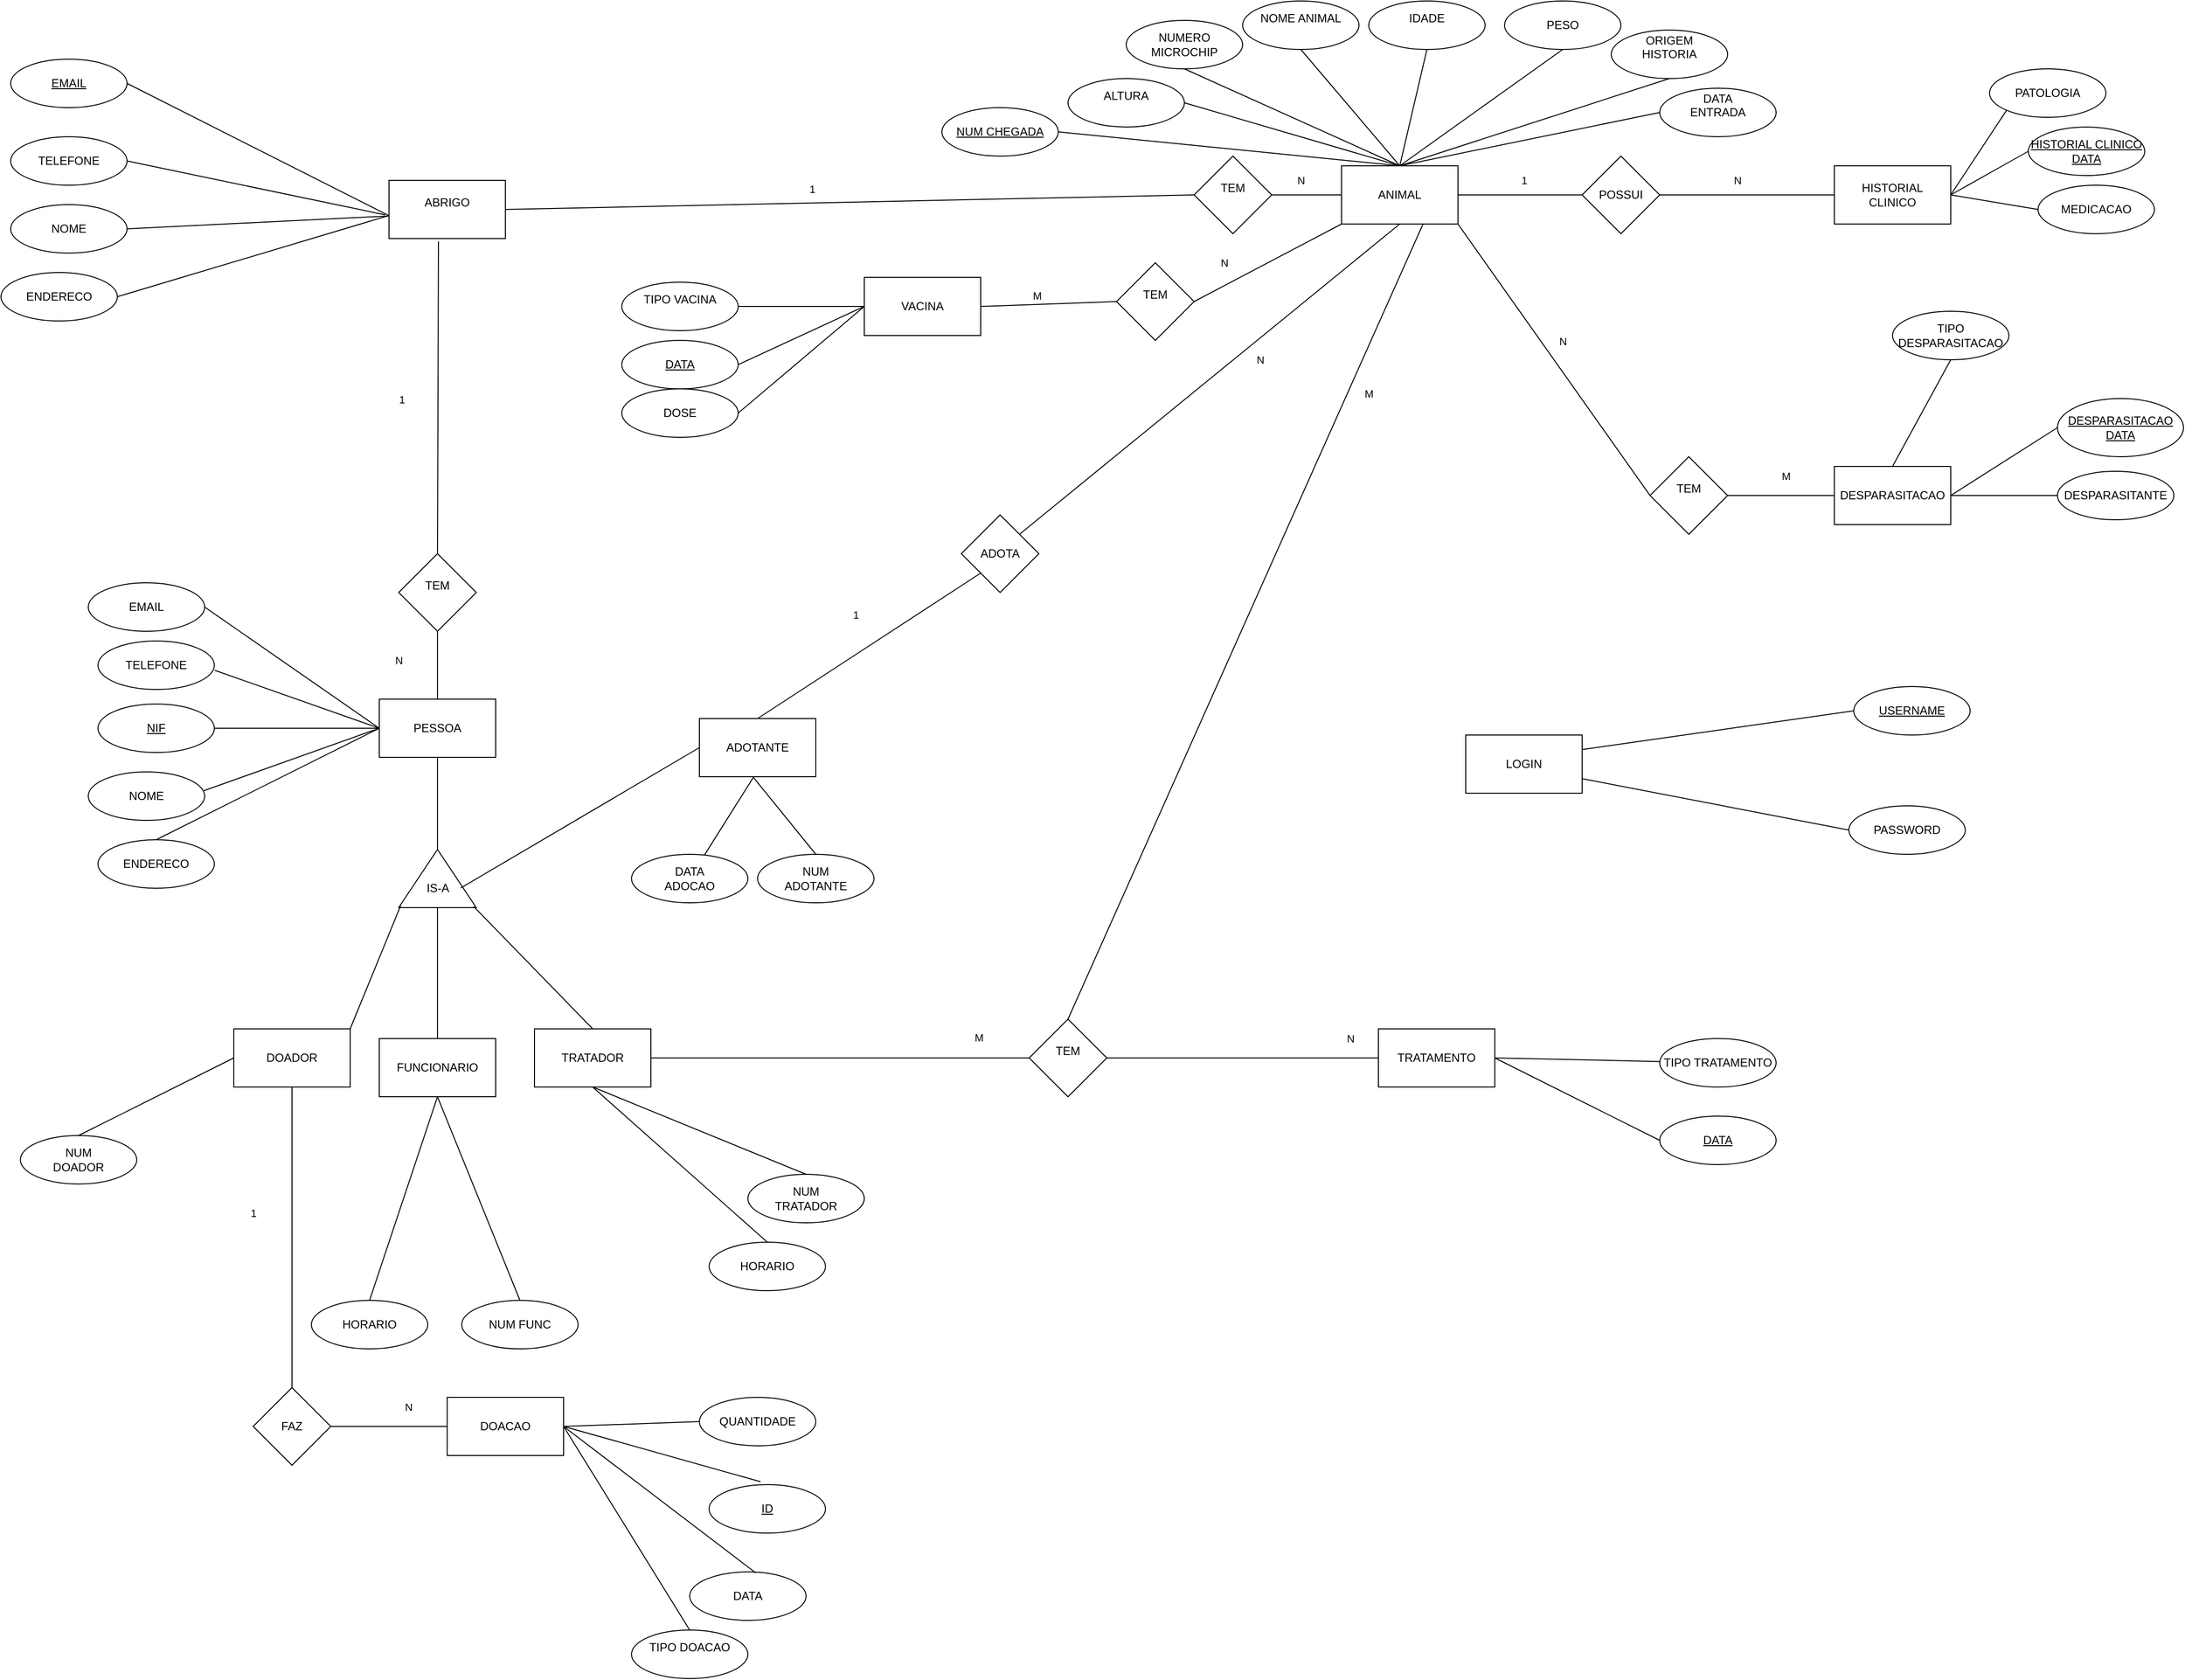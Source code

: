 <mxfile version="24.4.13" type="device">
  <diagram name="Page-1" id="p4z_QRRMg1HrMgfvcNSC">
    <mxGraphModel dx="3963" dy="1357" grid="1" gridSize="10" guides="1" tooltips="1" connect="1" arrows="1" fold="1" page="1" pageScale="1" pageWidth="583" pageHeight="827" math="0" shadow="0">
      <root>
        <mxCell id="0" />
        <mxCell id="1" parent="0" />
        <mxCell id="s_E0Qac4oD7mGUxGs8rR-1" value="ANIMAL" style="rounded=0;whiteSpace=wrap;html=1;" parent="1" vertex="1">
          <mxGeometry x="232" y="180" width="120" height="60" as="geometry" />
        </mxCell>
        <mxCell id="s_E0Qac4oD7mGUxGs8rR-2" value="&lt;div&gt;ABRIGO&lt;/div&gt;&lt;div&gt;&lt;br&gt;&lt;/div&gt;" style="rounded=0;whiteSpace=wrap;html=1;" parent="1" vertex="1">
          <mxGeometry x="-750" y="195" width="120" height="60" as="geometry" />
        </mxCell>
        <mxCell id="s_E0Qac4oD7mGUxGs8rR-3" value="&lt;div&gt;NOME ANIMAL&lt;/div&gt;&lt;div&gt;&lt;br&gt;&lt;/div&gt;" style="ellipse;whiteSpace=wrap;html=1;" parent="1" vertex="1">
          <mxGeometry x="130" y="10" width="120" height="50" as="geometry" />
        </mxCell>
        <mxCell id="s_E0Qac4oD7mGUxGs8rR-4" value="&lt;div&gt;IDADE &lt;br&gt;&lt;/div&gt;&lt;div&gt;&lt;br&gt;&lt;/div&gt;" style="ellipse;whiteSpace=wrap;html=1;" parent="1" vertex="1">
          <mxGeometry x="260" y="10" width="120" height="50" as="geometry" />
        </mxCell>
        <mxCell id="s_E0Qac4oD7mGUxGs8rR-5" value="PESO" style="ellipse;whiteSpace=wrap;html=1;" parent="1" vertex="1">
          <mxGeometry x="400" y="10" width="120" height="50" as="geometry" />
        </mxCell>
        <mxCell id="s_E0Qac4oD7mGUxGs8rR-6" value="NUMERO MICROCHIP" style="ellipse;whiteSpace=wrap;html=1;" parent="1" vertex="1">
          <mxGeometry x="10" y="30" width="120" height="50" as="geometry" />
        </mxCell>
        <mxCell id="s_E0Qac4oD7mGUxGs8rR-7" value="&lt;div&gt;ALTURA&lt;/div&gt;&lt;div&gt;&lt;br&gt;&lt;/div&gt;" style="ellipse;whiteSpace=wrap;html=1;" parent="1" vertex="1">
          <mxGeometry x="-50" y="90" width="120" height="50" as="geometry" />
        </mxCell>
        <mxCell id="s_E0Qac4oD7mGUxGs8rR-8" value="&lt;div&gt;ORIGEM&lt;/div&gt;&lt;div&gt;HISTORIA&lt;/div&gt;&lt;div&gt;&lt;br&gt;&lt;/div&gt;" style="ellipse;whiteSpace=wrap;html=1;" parent="1" vertex="1">
          <mxGeometry x="510" y="40" width="120" height="50" as="geometry" />
        </mxCell>
        <mxCell id="s_E0Qac4oD7mGUxGs8rR-9" value="" style="endArrow=none;html=1;rounded=0;entryX=0.5;entryY=1;entryDx=0;entryDy=0;exitX=0.5;exitY=0;exitDx=0;exitDy=0;" parent="1" source="s_E0Qac4oD7mGUxGs8rR-1" target="s_E0Qac4oD7mGUxGs8rR-3" edge="1">
          <mxGeometry width="50" height="50" relative="1" as="geometry">
            <mxPoint x="290" y="120" as="sourcePoint" />
            <mxPoint x="320" y="200" as="targetPoint" />
          </mxGeometry>
        </mxCell>
        <mxCell id="s_E0Qac4oD7mGUxGs8rR-10" value="" style="endArrow=none;html=1;rounded=0;exitX=0.5;exitY=1;exitDx=0;exitDy=0;entryX=0.5;entryY=0;entryDx=0;entryDy=0;" parent="1" source="s_E0Qac4oD7mGUxGs8rR-4" target="s_E0Qac4oD7mGUxGs8rR-1" edge="1">
          <mxGeometry width="50" height="50" relative="1" as="geometry">
            <mxPoint x="270" y="250" as="sourcePoint" />
            <mxPoint x="280" y="150" as="targetPoint" />
          </mxGeometry>
        </mxCell>
        <mxCell id="s_E0Qac4oD7mGUxGs8rR-12" value="" style="endArrow=none;html=1;rounded=0;entryX=0.5;entryY=1;entryDx=0;entryDy=0;exitX=0.5;exitY=0;exitDx=0;exitDy=0;" parent="1" source="s_E0Qac4oD7mGUxGs8rR-1" target="s_E0Qac4oD7mGUxGs8rR-5" edge="1">
          <mxGeometry width="50" height="50" relative="1" as="geometry">
            <mxPoint x="270" y="250" as="sourcePoint" />
            <mxPoint x="320" y="200" as="targetPoint" />
          </mxGeometry>
        </mxCell>
        <mxCell id="s_E0Qac4oD7mGUxGs8rR-13" value="" style="endArrow=none;html=1;rounded=0;entryX=0.5;entryY=1;entryDx=0;entryDy=0;exitX=0.5;exitY=0;exitDx=0;exitDy=0;" parent="1" source="s_E0Qac4oD7mGUxGs8rR-1" target="s_E0Qac4oD7mGUxGs8rR-8" edge="1">
          <mxGeometry width="50" height="50" relative="1" as="geometry">
            <mxPoint x="270" y="250" as="sourcePoint" />
            <mxPoint x="320" y="200" as="targetPoint" />
          </mxGeometry>
        </mxCell>
        <mxCell id="s_E0Qac4oD7mGUxGs8rR-14" value="" style="endArrow=none;html=1;rounded=0;entryX=0.5;entryY=1;entryDx=0;entryDy=0;exitX=0.5;exitY=0;exitDx=0;exitDy=0;" parent="1" source="s_E0Qac4oD7mGUxGs8rR-1" target="s_E0Qac4oD7mGUxGs8rR-6" edge="1">
          <mxGeometry width="50" height="50" relative="1" as="geometry">
            <mxPoint x="270" y="250" as="sourcePoint" />
            <mxPoint x="320" y="200" as="targetPoint" />
          </mxGeometry>
        </mxCell>
        <mxCell id="s_E0Qac4oD7mGUxGs8rR-15" value="" style="endArrow=none;html=1;rounded=0;entryX=1;entryY=0.5;entryDx=0;entryDy=0;exitX=0.5;exitY=0;exitDx=0;exitDy=0;" parent="1" source="s_E0Qac4oD7mGUxGs8rR-1" target="s_E0Qac4oD7mGUxGs8rR-7" edge="1">
          <mxGeometry width="50" height="50" relative="1" as="geometry">
            <mxPoint x="270" y="250" as="sourcePoint" />
            <mxPoint x="320" y="200" as="targetPoint" />
          </mxGeometry>
        </mxCell>
        <mxCell id="s_E0Qac4oD7mGUxGs8rR-19" value="NOME" style="ellipse;whiteSpace=wrap;html=1;" parent="1" vertex="1">
          <mxGeometry x="-1140" y="220" width="120" height="50" as="geometry" />
        </mxCell>
        <mxCell id="s_E0Qac4oD7mGUxGs8rR-20" value="ENDERECO" style="ellipse;whiteSpace=wrap;html=1;" parent="1" vertex="1">
          <mxGeometry x="-1150" y="290" width="120" height="50" as="geometry" />
        </mxCell>
        <mxCell id="s_E0Qac4oD7mGUxGs8rR-21" value="TELEFONE" style="ellipse;whiteSpace=wrap;html=1;" parent="1" vertex="1">
          <mxGeometry x="-1140" y="150" width="120" height="50" as="geometry" />
        </mxCell>
        <mxCell id="s_E0Qac4oD7mGUxGs8rR-22" value="&lt;u&gt;EMAIL&lt;/u&gt;" style="ellipse;whiteSpace=wrap;html=1;" parent="1" vertex="1">
          <mxGeometry x="-1140" y="70" width="120" height="50" as="geometry" />
        </mxCell>
        <mxCell id="s_E0Qac4oD7mGUxGs8rR-23" value="" style="endArrow=none;html=1;rounded=0;exitX=1;exitY=0.5;exitDx=0;exitDy=0;entryX=-0.002;entryY=0.612;entryDx=0;entryDy=0;entryPerimeter=0;" parent="1" source="s_E0Qac4oD7mGUxGs8rR-19" target="s_E0Qac4oD7mGUxGs8rR-2" edge="1">
          <mxGeometry width="50" height="50" relative="1" as="geometry">
            <mxPoint x="40" y="440" as="sourcePoint" />
            <mxPoint y="390" as="targetPoint" />
          </mxGeometry>
        </mxCell>
        <mxCell id="s_E0Qac4oD7mGUxGs8rR-25" value="" style="endArrow=none;html=1;rounded=0;exitX=1;exitY=0.5;exitDx=0;exitDy=0;entryX=-0.032;entryY=0.593;entryDx=0;entryDy=0;entryPerimeter=0;" parent="1" source="s_E0Qac4oD7mGUxGs8rR-21" target="s_E0Qac4oD7mGUxGs8rR-2" edge="1">
          <mxGeometry width="50" height="50" relative="1" as="geometry">
            <mxPoint x="40" y="440" as="sourcePoint" />
            <mxPoint y="390" as="targetPoint" />
          </mxGeometry>
        </mxCell>
        <mxCell id="s_E0Qac4oD7mGUxGs8rR-26" value="" style="endArrow=none;html=1;rounded=0;exitX=1;exitY=0.5;exitDx=0;exitDy=0;entryX=0;entryY=0.604;entryDx=0;entryDy=0;entryPerimeter=0;" parent="1" source="s_E0Qac4oD7mGUxGs8rR-20" target="s_E0Qac4oD7mGUxGs8rR-2" edge="1">
          <mxGeometry width="50" height="50" relative="1" as="geometry">
            <mxPoint x="40" y="390" as="sourcePoint" />
            <mxPoint x="-10" y="390" as="targetPoint" />
          </mxGeometry>
        </mxCell>
        <mxCell id="s_E0Qac4oD7mGUxGs8rR-27" value="" style="endArrow=none;html=1;rounded=0;entryX=1;entryY=0.5;entryDx=0;entryDy=0;exitX=-0.002;exitY=0.605;exitDx=0;exitDy=0;exitPerimeter=0;" parent="1" source="s_E0Qac4oD7mGUxGs8rR-2" target="s_E0Qac4oD7mGUxGs8rR-22" edge="1">
          <mxGeometry width="50" height="50" relative="1" as="geometry">
            <mxPoint x="30" y="490" as="sourcePoint" />
            <mxPoint x="80" y="440" as="targetPoint" />
          </mxGeometry>
        </mxCell>
        <mxCell id="s_E0Qac4oD7mGUxGs8rR-34" value="&lt;div align=&quot;center&quot;&gt;TEM&lt;/div&gt;&lt;div align=&quot;center&quot;&gt;&lt;br&gt;&lt;/div&gt;" style="rhombus;whiteSpace=wrap;html=1;align=center;" parent="1" vertex="1">
          <mxGeometry x="80" y="170" width="80" height="80" as="geometry" />
        </mxCell>
        <mxCell id="s_E0Qac4oD7mGUxGs8rR-38" value="" style="endArrow=none;html=1;rounded=0;entryX=0;entryY=0.5;entryDx=0;entryDy=0;" parent="1" target="s_E0Qac4oD7mGUxGs8rR-1" edge="1">
          <mxGeometry width="50" height="50" relative="1" as="geometry">
            <mxPoint x="160" y="210" as="sourcePoint" />
            <mxPoint x="222" y="215" as="targetPoint" />
          </mxGeometry>
        </mxCell>
        <mxCell id="s_E0Qac4oD7mGUxGs8rR-41" value="N" style="edgeLabel;html=1;align=center;verticalAlign=middle;resizable=0;points=[];" parent="s_E0Qac4oD7mGUxGs8rR-38" vertex="1" connectable="0">
          <mxGeometry y="-2" relative="1" as="geometry">
            <mxPoint x="-6" y="-17" as="offset" />
          </mxGeometry>
        </mxCell>
        <mxCell id="s_E0Qac4oD7mGUxGs8rR-39" value="" style="endArrow=none;html=1;rounded=0;entryX=1;entryY=0.5;entryDx=0;entryDy=0;exitX=0;exitY=0.5;exitDx=0;exitDy=0;" parent="1" source="s_E0Qac4oD7mGUxGs8rR-34" target="s_E0Qac4oD7mGUxGs8rR-2" edge="1">
          <mxGeometry width="50" height="50" relative="1" as="geometry">
            <mxPoint x="90" y="360" as="sourcePoint" />
            <mxPoint x="140" y="310" as="targetPoint" />
          </mxGeometry>
        </mxCell>
        <mxCell id="s_E0Qac4oD7mGUxGs8rR-40" value="1" style="edgeLabel;html=1;align=center;verticalAlign=middle;resizable=0;points=[];" parent="s_E0Qac4oD7mGUxGs8rR-39" vertex="1" connectable="0">
          <mxGeometry x="0.14" y="-1" relative="1" as="geometry">
            <mxPoint x="11" y="-14" as="offset" />
          </mxGeometry>
        </mxCell>
        <mxCell id="s_E0Qac4oD7mGUxGs8rR-43" value="&lt;div&gt;DATA&lt;/div&gt;&lt;div&gt;ENTRADA&lt;/div&gt;&lt;div&gt;&lt;br&gt;&lt;/div&gt;" style="ellipse;whiteSpace=wrap;html=1;" parent="1" vertex="1">
          <mxGeometry x="560" y="100" width="120" height="50" as="geometry" />
        </mxCell>
        <mxCell id="s_E0Qac4oD7mGUxGs8rR-44" value="" style="endArrow=none;html=1;rounded=0;exitX=0.5;exitY=0;exitDx=0;exitDy=0;entryX=0;entryY=0.5;entryDx=0;entryDy=0;" parent="1" source="s_E0Qac4oD7mGUxGs8rR-1" target="s_E0Qac4oD7mGUxGs8rR-43" edge="1">
          <mxGeometry width="50" height="50" relative="1" as="geometry">
            <mxPoint x="450" y="180" as="sourcePoint" />
            <mxPoint x="500" y="130" as="targetPoint" />
          </mxGeometry>
        </mxCell>
        <mxCell id="s_E0Qac4oD7mGUxGs8rR-46" value="" style="endArrow=none;html=1;rounded=0;exitX=1;exitY=0.5;exitDx=0;exitDy=0;entryX=0;entryY=0.5;entryDx=0;entryDy=0;" parent="1" source="s_E0Qac4oD7mGUxGs8rR-1" target="s_E0Qac4oD7mGUxGs8rR-47" edge="1">
          <mxGeometry width="50" height="50" relative="1" as="geometry">
            <mxPoint x="480" y="280" as="sourcePoint" />
            <mxPoint x="460" y="210" as="targetPoint" />
          </mxGeometry>
        </mxCell>
        <mxCell id="s_E0Qac4oD7mGUxGs8rR-50" value="1" style="edgeLabel;html=1;align=center;verticalAlign=middle;resizable=0;points=[];" parent="s_E0Qac4oD7mGUxGs8rR-46" vertex="1" connectable="0">
          <mxGeometry x="-0.59" y="-1" relative="1" as="geometry">
            <mxPoint x="42" y="-16" as="offset" />
          </mxGeometry>
        </mxCell>
        <mxCell id="s_E0Qac4oD7mGUxGs8rR-47" value="POSSUI" style="rhombus;whiteSpace=wrap;html=1;align=center;" parent="1" vertex="1">
          <mxGeometry x="480" y="170" width="80" height="80" as="geometry" />
        </mxCell>
        <mxCell id="s_E0Qac4oD7mGUxGs8rR-48" value="&lt;div&gt;HISTORIAL&lt;/div&gt;&lt;div&gt;CLINICO&lt;br&gt;&lt;/div&gt;" style="rounded=0;whiteSpace=wrap;html=1;" parent="1" vertex="1">
          <mxGeometry x="740" y="180" width="120" height="60" as="geometry" />
        </mxCell>
        <mxCell id="s_E0Qac4oD7mGUxGs8rR-49" value="" style="endArrow=none;html=1;rounded=0;entryX=0;entryY=0.5;entryDx=0;entryDy=0;exitX=1;exitY=0.5;exitDx=0;exitDy=0;" parent="1" source="s_E0Qac4oD7mGUxGs8rR-47" target="s_E0Qac4oD7mGUxGs8rR-48" edge="1">
          <mxGeometry width="50" height="50" relative="1" as="geometry">
            <mxPoint x="530" y="280" as="sourcePoint" />
            <mxPoint x="580" y="230" as="targetPoint" />
          </mxGeometry>
        </mxCell>
        <mxCell id="s_E0Qac4oD7mGUxGs8rR-51" value="N" style="edgeLabel;html=1;align=center;verticalAlign=middle;resizable=0;points=[];" parent="s_E0Qac4oD7mGUxGs8rR-49" vertex="1" connectable="0">
          <mxGeometry x="0.824" y="-1" relative="1" as="geometry">
            <mxPoint x="-84" y="-16" as="offset" />
          </mxGeometry>
        </mxCell>
        <mxCell id="s_E0Qac4oD7mGUxGs8rR-52" value="PATOLOGIA" style="ellipse;whiteSpace=wrap;html=1;" parent="1" vertex="1">
          <mxGeometry x="900" y="80" width="120" height="50" as="geometry" />
        </mxCell>
        <mxCell id="s_E0Qac4oD7mGUxGs8rR-53" value="" style="endArrow=none;html=1;rounded=0;entryX=0;entryY=1;entryDx=0;entryDy=0;exitX=1;exitY=0.5;exitDx=0;exitDy=0;" parent="1" source="s_E0Qac4oD7mGUxGs8rR-48" target="s_E0Qac4oD7mGUxGs8rR-52" edge="1">
          <mxGeometry width="50" height="50" relative="1" as="geometry">
            <mxPoint x="860" y="180" as="sourcePoint" />
            <mxPoint x="910" y="130" as="targetPoint" />
          </mxGeometry>
        </mxCell>
        <mxCell id="s_E0Qac4oD7mGUxGs8rR-54" value="&lt;u&gt;HISTORIAL CLINICO DATA&lt;/u&gt;" style="ellipse;whiteSpace=wrap;html=1;" parent="1" vertex="1">
          <mxGeometry x="940" y="140" width="120" height="50" as="geometry" />
        </mxCell>
        <mxCell id="s_E0Qac4oD7mGUxGs8rR-55" value="MEDICACAO" style="ellipse;whiteSpace=wrap;html=1;" parent="1" vertex="1">
          <mxGeometry x="950" y="200" width="120" height="50" as="geometry" />
        </mxCell>
        <mxCell id="s_E0Qac4oD7mGUxGs8rR-56" value="" style="endArrow=none;html=1;rounded=0;entryX=0;entryY=0.5;entryDx=0;entryDy=0;exitX=1;exitY=0.5;exitDx=0;exitDy=0;" parent="1" source="s_E0Qac4oD7mGUxGs8rR-48" target="s_E0Qac4oD7mGUxGs8rR-54" edge="1">
          <mxGeometry width="50" height="50" relative="1" as="geometry">
            <mxPoint x="850" y="280" as="sourcePoint" />
            <mxPoint x="900" y="230" as="targetPoint" />
          </mxGeometry>
        </mxCell>
        <mxCell id="s_E0Qac4oD7mGUxGs8rR-57" value="" style="endArrow=none;html=1;rounded=0;exitX=0;exitY=0.5;exitDx=0;exitDy=0;entryX=1;entryY=0.5;entryDx=0;entryDy=0;" parent="1" source="s_E0Qac4oD7mGUxGs8rR-55" target="s_E0Qac4oD7mGUxGs8rR-48" edge="1">
          <mxGeometry width="50" height="50" relative="1" as="geometry">
            <mxPoint x="750" y="270" as="sourcePoint" />
            <mxPoint x="800" y="220" as="targetPoint" />
          </mxGeometry>
        </mxCell>
        <mxCell id="s_E0Qac4oD7mGUxGs8rR-58" value="&lt;div align=&quot;center&quot;&gt;TEM&lt;/div&gt;&lt;div align=&quot;center&quot;&gt;&lt;br&gt;&lt;/div&gt;" style="rhombus;whiteSpace=wrap;html=1;align=center;" parent="1" vertex="1">
          <mxGeometry y="280" width="80" height="80" as="geometry" />
        </mxCell>
        <mxCell id="s_E0Qac4oD7mGUxGs8rR-61" value="" style="endArrow=none;html=1;rounded=0;entryX=0;entryY=1;entryDx=0;entryDy=0;exitX=1;exitY=0.5;exitDx=0;exitDy=0;" parent="1" source="s_E0Qac4oD7mGUxGs8rR-58" target="s_E0Qac4oD7mGUxGs8rR-1" edge="1">
          <mxGeometry width="50" height="50" relative="1" as="geometry">
            <mxPoint x="60" y="490" as="sourcePoint" />
            <mxPoint x="110" y="440" as="targetPoint" />
          </mxGeometry>
        </mxCell>
        <mxCell id="s_E0Qac4oD7mGUxGs8rR-64" value="N" style="edgeLabel;html=1;align=center;verticalAlign=middle;resizable=0;points=[];" parent="s_E0Qac4oD7mGUxGs8rR-61" vertex="1" connectable="0">
          <mxGeometry x="0.913" y="2" relative="1" as="geometry">
            <mxPoint x="-114" y="38" as="offset" />
          </mxGeometry>
        </mxCell>
        <mxCell id="s_E0Qac4oD7mGUxGs8rR-62" value="VACINA" style="rounded=0;whiteSpace=wrap;html=1;" parent="1" vertex="1">
          <mxGeometry x="-260" y="295" width="120" height="60" as="geometry" />
        </mxCell>
        <mxCell id="s_E0Qac4oD7mGUxGs8rR-63" value="" style="endArrow=none;html=1;rounded=0;entryX=1;entryY=0.5;entryDx=0;entryDy=0;exitX=0;exitY=0.5;exitDx=0;exitDy=0;" parent="1" source="s_E0Qac4oD7mGUxGs8rR-58" target="s_E0Qac4oD7mGUxGs8rR-62" edge="1">
          <mxGeometry width="50" height="50" relative="1" as="geometry">
            <mxPoint x="60" y="490" as="sourcePoint" />
            <mxPoint x="110" y="440" as="targetPoint" />
            <Array as="points" />
          </mxGeometry>
        </mxCell>
        <mxCell id="s_E0Qac4oD7mGUxGs8rR-65" value="M" style="edgeLabel;html=1;align=center;verticalAlign=middle;resizable=0;points=[];" parent="s_E0Qac4oD7mGUxGs8rR-63" vertex="1" connectable="0">
          <mxGeometry x="0.466" y="3" relative="1" as="geometry">
            <mxPoint x="20" y="-13" as="offset" />
          </mxGeometry>
        </mxCell>
        <mxCell id="s_E0Qac4oD7mGUxGs8rR-66" value="&lt;div&gt;TIPO VACINA&lt;/div&gt;&lt;div&gt;&lt;br&gt;&lt;/div&gt;" style="ellipse;whiteSpace=wrap;html=1;" parent="1" vertex="1">
          <mxGeometry x="-510" y="300" width="120" height="50" as="geometry" />
        </mxCell>
        <mxCell id="s_E0Qac4oD7mGUxGs8rR-67" value="&lt;u&gt;DATA&lt;/u&gt;" style="ellipse;whiteSpace=wrap;html=1;" parent="1" vertex="1">
          <mxGeometry x="-510" y="360" width="120" height="50" as="geometry" />
        </mxCell>
        <mxCell id="s_E0Qac4oD7mGUxGs8rR-68" value="DOSE" style="ellipse;whiteSpace=wrap;html=1;" parent="1" vertex="1">
          <mxGeometry x="-510" y="410" width="120" height="50" as="geometry" />
        </mxCell>
        <mxCell id="s_E0Qac4oD7mGUxGs8rR-69" value="" style="endArrow=none;html=1;rounded=0;entryX=1;entryY=0.5;entryDx=0;entryDy=0;exitX=0;exitY=0.5;exitDx=0;exitDy=0;" parent="1" source="s_E0Qac4oD7mGUxGs8rR-62" target="s_E0Qac4oD7mGUxGs8rR-66" edge="1">
          <mxGeometry width="50" height="50" relative="1" as="geometry">
            <mxPoint x="-100" y="450" as="sourcePoint" />
            <mxPoint x="-50" y="400" as="targetPoint" />
          </mxGeometry>
        </mxCell>
        <mxCell id="s_E0Qac4oD7mGUxGs8rR-70" value="" style="endArrow=none;html=1;rounded=0;entryX=1;entryY=0.5;entryDx=0;entryDy=0;exitX=0;exitY=0.5;exitDx=0;exitDy=0;" parent="1" source="s_E0Qac4oD7mGUxGs8rR-62" target="s_E0Qac4oD7mGUxGs8rR-67" edge="1">
          <mxGeometry width="50" height="50" relative="1" as="geometry">
            <mxPoint x="-100" y="450" as="sourcePoint" />
            <mxPoint x="-50" y="400" as="targetPoint" />
          </mxGeometry>
        </mxCell>
        <mxCell id="s_E0Qac4oD7mGUxGs8rR-71" value="" style="endArrow=none;html=1;rounded=0;entryX=1;entryY=0.5;entryDx=0;entryDy=0;exitX=0;exitY=0.5;exitDx=0;exitDy=0;" parent="1" source="s_E0Qac4oD7mGUxGs8rR-62" target="s_E0Qac4oD7mGUxGs8rR-68" edge="1">
          <mxGeometry width="50" height="50" relative="1" as="geometry">
            <mxPoint x="-100" y="490" as="sourcePoint" />
            <mxPoint x="-50" y="440" as="targetPoint" />
          </mxGeometry>
        </mxCell>
        <mxCell id="s_E0Qac4oD7mGUxGs8rR-72" value="" style="endArrow=none;html=1;rounded=0;entryX=1;entryY=1;entryDx=0;entryDy=0;exitX=0;exitY=0.5;exitDx=0;exitDy=0;" parent="1" source="s_E0Qac4oD7mGUxGs8rR-74" target="s_E0Qac4oD7mGUxGs8rR-1" edge="1">
          <mxGeometry width="50" height="50" relative="1" as="geometry">
            <mxPoint x="520" y="530" as="sourcePoint" />
            <mxPoint x="502" y="290" as="targetPoint" />
          </mxGeometry>
        </mxCell>
        <mxCell id="s_E0Qac4oD7mGUxGs8rR-73" value="N" style="edgeLabel;html=1;align=center;verticalAlign=middle;resizable=0;points=[];" parent="s_E0Qac4oD7mGUxGs8rR-72" vertex="1" connectable="0">
          <mxGeometry x="0.913" y="2" relative="1" as="geometry">
            <mxPoint x="101" y="107" as="offset" />
          </mxGeometry>
        </mxCell>
        <mxCell id="s_E0Qac4oD7mGUxGs8rR-74" value="&lt;div align=&quot;center&quot;&gt;TEM&lt;/div&gt;&lt;div align=&quot;center&quot;&gt;&lt;br&gt;&lt;/div&gt;" style="rhombus;whiteSpace=wrap;html=1;align=center;" parent="1" vertex="1">
          <mxGeometry x="550" y="480" width="80" height="80" as="geometry" />
        </mxCell>
        <mxCell id="s_E0Qac4oD7mGUxGs8rR-75" value="DESPARASITACAO" style="rounded=0;whiteSpace=wrap;html=1;" parent="1" vertex="1">
          <mxGeometry x="740" y="490" width="120" height="60" as="geometry" />
        </mxCell>
        <mxCell id="s_E0Qac4oD7mGUxGs8rR-76" value="" style="endArrow=none;html=1;rounded=0;entryX=0;entryY=0.5;entryDx=0;entryDy=0;exitX=1;exitY=0.5;exitDx=0;exitDy=0;" parent="1" source="s_E0Qac4oD7mGUxGs8rR-74" target="s_E0Qac4oD7mGUxGs8rR-75" edge="1">
          <mxGeometry width="50" height="50" relative="1" as="geometry">
            <mxPoint x="490" y="450" as="sourcePoint" />
            <mxPoint x="540" y="400" as="targetPoint" />
          </mxGeometry>
        </mxCell>
        <mxCell id="s_E0Qac4oD7mGUxGs8rR-82" value="M" style="edgeLabel;html=1;align=center;verticalAlign=middle;resizable=0;points=[];" parent="s_E0Qac4oD7mGUxGs8rR-76" vertex="1" connectable="0">
          <mxGeometry x="0.012" y="-2" relative="1" as="geometry">
            <mxPoint x="4" y="-22" as="offset" />
          </mxGeometry>
        </mxCell>
        <mxCell id="s_E0Qac4oD7mGUxGs8rR-77" value="&lt;div&gt;&lt;u&gt;DESPARASITACAO&lt;/u&gt;&lt;/div&gt;&lt;div&gt;&lt;u&gt;DATA&lt;/u&gt;&lt;/div&gt;" style="ellipse;whiteSpace=wrap;html=1;" parent="1" vertex="1">
          <mxGeometry x="970" y="420" width="130" height="60" as="geometry" />
        </mxCell>
        <mxCell id="s_E0Qac4oD7mGUxGs8rR-78" value="DESPARASITANTE" style="ellipse;whiteSpace=wrap;html=1;" parent="1" vertex="1">
          <mxGeometry x="970" y="495" width="120" height="50" as="geometry" />
        </mxCell>
        <mxCell id="s_E0Qac4oD7mGUxGs8rR-79" value="" style="endArrow=none;html=1;rounded=0;entryX=1;entryY=0.5;entryDx=0;entryDy=0;exitX=0;exitY=0.5;exitDx=0;exitDy=0;" parent="1" source="s_E0Qac4oD7mGUxGs8rR-78" target="s_E0Qac4oD7mGUxGs8rR-75" edge="1">
          <mxGeometry width="50" height="50" relative="1" as="geometry">
            <mxPoint x="850" y="600" as="sourcePoint" />
            <mxPoint x="900" y="550" as="targetPoint" />
          </mxGeometry>
        </mxCell>
        <mxCell id="s_E0Qac4oD7mGUxGs8rR-80" value="" style="endArrow=none;html=1;rounded=0;entryX=0;entryY=0.5;entryDx=0;entryDy=0;exitX=1;exitY=0.5;exitDx=0;exitDy=0;" parent="1" source="s_E0Qac4oD7mGUxGs8rR-75" target="s_E0Qac4oD7mGUxGs8rR-77" edge="1">
          <mxGeometry width="50" height="50" relative="1" as="geometry">
            <mxPoint x="850" y="470" as="sourcePoint" />
            <mxPoint x="900" y="420" as="targetPoint" />
          </mxGeometry>
        </mxCell>
        <mxCell id="s_E0Qac4oD7mGUxGs8rR-81" value="" style="endArrow=none;html=1;rounded=0;entryX=0.5;entryY=1;entryDx=0;entryDy=0;exitX=1;exitY=0;exitDx=0;exitDy=0;" parent="1" source="s_E0Qac4oD7mGUxGs8rR-83" target="s_E0Qac4oD7mGUxGs8rR-1" edge="1">
          <mxGeometry width="50" height="50" relative="1" as="geometry">
            <mxPoint x="290" y="470" as="sourcePoint" />
            <mxPoint x="290" y="400" as="targetPoint" />
          </mxGeometry>
        </mxCell>
        <mxCell id="s_E0Qac4oD7mGUxGs8rR-84" value="N" style="edgeLabel;html=1;align=center;verticalAlign=middle;resizable=0;points=[];" parent="s_E0Qac4oD7mGUxGs8rR-81" vertex="1" connectable="0">
          <mxGeometry x="0.37" y="1" relative="1" as="geometry">
            <mxPoint x="-20" y="40" as="offset" />
          </mxGeometry>
        </mxCell>
        <mxCell id="s_E0Qac4oD7mGUxGs8rR-83" value="ADOTA" style="rhombus;whiteSpace=wrap;html=1;align=center;" parent="1" vertex="1">
          <mxGeometry x="-160" y="540" width="80" height="80" as="geometry" />
        </mxCell>
        <mxCell id="s_E0Qac4oD7mGUxGs8rR-85" value="" style="endArrow=none;html=1;rounded=0;entryX=0;entryY=1;entryDx=0;entryDy=0;exitX=0.5;exitY=0;exitDx=0;exitDy=0;" parent="1" source="s_E0Qac4oD7mGUxGs8rR-86" target="s_E0Qac4oD7mGUxGs8rR-83" edge="1">
          <mxGeometry width="50" height="50" relative="1" as="geometry">
            <mxPoint x="290" y="690" as="sourcePoint" />
            <mxPoint x="310" y="620" as="targetPoint" />
          </mxGeometry>
        </mxCell>
        <mxCell id="s_E0Qac4oD7mGUxGs8rR-87" value="&lt;div&gt;1&lt;/div&gt;&lt;div&gt;&lt;br&gt;&lt;/div&gt;" style="edgeLabel;html=1;align=center;verticalAlign=middle;resizable=0;points=[];" parent="s_E0Qac4oD7mGUxGs8rR-85" vertex="1" connectable="0">
          <mxGeometry x="-0.736" y="1" relative="1" as="geometry">
            <mxPoint x="71" y="-80" as="offset" />
          </mxGeometry>
        </mxCell>
        <mxCell id="s_E0Qac4oD7mGUxGs8rR-86" value="ADOTANTE" style="rounded=0;whiteSpace=wrap;html=1;" parent="1" vertex="1">
          <mxGeometry x="-430" y="750" width="120" height="60" as="geometry" />
        </mxCell>
        <mxCell id="s_E0Qac4oD7mGUxGs8rR-88" value="NOME" style="ellipse;whiteSpace=wrap;html=1;" parent="1" vertex="1">
          <mxGeometry x="-1060" y="805" width="120" height="50" as="geometry" />
        </mxCell>
        <mxCell id="s_E0Qac4oD7mGUxGs8rR-89" value="TELEFONE" style="ellipse;whiteSpace=wrap;html=1;" parent="1" vertex="1">
          <mxGeometry x="-1050" y="670" width="120" height="50" as="geometry" />
        </mxCell>
        <mxCell id="s_E0Qac4oD7mGUxGs8rR-90" value="ENDERECO" style="ellipse;whiteSpace=wrap;html=1;" parent="1" vertex="1">
          <mxGeometry x="-1050" y="875" width="120" height="50" as="geometry" />
        </mxCell>
        <mxCell id="s_E0Qac4oD7mGUxGs8rR-91" value="EMAIL" style="ellipse;whiteSpace=wrap;html=1;" parent="1" vertex="1">
          <mxGeometry x="-1060" y="610" width="120" height="50" as="geometry" />
        </mxCell>
        <mxCell id="s_E0Qac4oD7mGUxGs8rR-92" value="&lt;div&gt;DATA&lt;/div&gt;&lt;div&gt;ADOCAO&lt;br&gt;&lt;/div&gt;" style="ellipse;whiteSpace=wrap;html=1;" parent="1" vertex="1">
          <mxGeometry x="-500" y="890" width="120" height="50" as="geometry" />
        </mxCell>
        <mxCell id="s_E0Qac4oD7mGUxGs8rR-93" value="" style="endArrow=none;html=1;rounded=0;entryX=0;entryY=0.5;entryDx=0;entryDy=0;exitX=0.5;exitY=0;exitDx=0;exitDy=0;" parent="1" source="s_E0Qac4oD7mGUxGs8rR-90" target="Esy1MS_2kja5Hfdy0dh5-6" edge="1">
          <mxGeometry width="50" height="50" relative="1" as="geometry">
            <mxPoint x="290" y="870" as="sourcePoint" />
            <mxPoint x="340" y="820" as="targetPoint" />
          </mxGeometry>
        </mxCell>
        <mxCell id="s_E0Qac4oD7mGUxGs8rR-94" value="" style="endArrow=none;html=1;rounded=0;exitX=1;exitY=0.5;exitDx=0;exitDy=0;entryX=0;entryY=0.5;entryDx=0;entryDy=0;" parent="1" source="s_E0Qac4oD7mGUxGs8rR-91" target="Esy1MS_2kja5Hfdy0dh5-6" edge="1">
          <mxGeometry width="50" height="50" relative="1" as="geometry">
            <mxPoint x="290" y="870" as="sourcePoint" />
            <mxPoint x="340" y="820" as="targetPoint" />
          </mxGeometry>
        </mxCell>
        <mxCell id="s_E0Qac4oD7mGUxGs8rR-95" value="" style="endArrow=none;html=1;rounded=0;exitX=0.994;exitY=0.388;exitDx=0;exitDy=0;exitPerimeter=0;" parent="1" source="s_E0Qac4oD7mGUxGs8rR-88" edge="1">
          <mxGeometry width="50" height="50" relative="1" as="geometry">
            <mxPoint x="290" y="870" as="sourcePoint" />
            <mxPoint x="-760" y="760" as="targetPoint" />
          </mxGeometry>
        </mxCell>
        <mxCell id="s_E0Qac4oD7mGUxGs8rR-97" value="" style="endArrow=none;html=1;rounded=0;entryX=0.468;entryY=0.998;entryDx=0;entryDy=0;entryPerimeter=0;" parent="1" source="s_E0Qac4oD7mGUxGs8rR-92" target="s_E0Qac4oD7mGUxGs8rR-86" edge="1">
          <mxGeometry width="50" height="50" relative="1" as="geometry">
            <mxPoint x="380" y="870" as="sourcePoint" />
            <mxPoint x="340" y="820" as="targetPoint" />
          </mxGeometry>
        </mxCell>
        <mxCell id="s_E0Qac4oD7mGUxGs8rR-98" value="" style="endArrow=none;html=1;rounded=0;entryX=0;entryY=0.5;entryDx=0;entryDy=0;exitX=1.003;exitY=0.605;exitDx=0;exitDy=0;exitPerimeter=0;" parent="1" source="s_E0Qac4oD7mGUxGs8rR-89" target="Esy1MS_2kja5Hfdy0dh5-6" edge="1">
          <mxGeometry width="50" height="50" relative="1" as="geometry">
            <mxPoint x="290" y="870" as="sourcePoint" />
            <mxPoint x="340" y="820" as="targetPoint" />
          </mxGeometry>
        </mxCell>
        <mxCell id="Esy1MS_2kja5Hfdy0dh5-1" value="&lt;div align=&quot;center&quot;&gt;TEM&lt;/div&gt;&lt;div align=&quot;center&quot;&gt;&lt;br&gt;&lt;/div&gt;" style="rhombus;whiteSpace=wrap;html=1;align=center;" parent="1" vertex="1">
          <mxGeometry x="-740" y="580" width="80" height="80" as="geometry" />
        </mxCell>
        <mxCell id="Esy1MS_2kja5Hfdy0dh5-6" value="PESSOA" style="rounded=0;whiteSpace=wrap;html=1;" parent="1" vertex="1">
          <mxGeometry x="-760" y="730" width="120" height="60" as="geometry" />
        </mxCell>
        <mxCell id="Esy1MS_2kja5Hfdy0dh5-7" value="1" style="endArrow=none;html=1;rounded=0;exitX=0.5;exitY=0;exitDx=0;exitDy=0;entryX=0.425;entryY=1.05;entryDx=0;entryDy=0;entryPerimeter=0;" parent="1" source="Esy1MS_2kja5Hfdy0dh5-1" target="s_E0Qac4oD7mGUxGs8rR-2" edge="1">
          <mxGeometry x="-0.014" y="37" width="50" height="50" relative="1" as="geometry">
            <mxPoint x="-560" y="650" as="sourcePoint" />
            <mxPoint x="-510" y="600" as="targetPoint" />
            <mxPoint as="offset" />
          </mxGeometry>
        </mxCell>
        <mxCell id="Esy1MS_2kja5Hfdy0dh5-9" value="" style="endArrow=none;html=1;rounded=0;exitX=0.5;exitY=0;exitDx=0;exitDy=0;entryX=0.5;entryY=1;entryDx=0;entryDy=0;" parent="1" source="Esy1MS_2kja5Hfdy0dh5-6" target="Esy1MS_2kja5Hfdy0dh5-1" edge="1">
          <mxGeometry width="50" height="50" relative="1" as="geometry">
            <mxPoint x="-580" y="610" as="sourcePoint" />
            <mxPoint x="-530" y="560" as="targetPoint" />
          </mxGeometry>
        </mxCell>
        <mxCell id="Esy1MS_2kja5Hfdy0dh5-55" value="N" style="edgeLabel;html=1;align=center;verticalAlign=middle;resizable=0;points=[];" parent="Esy1MS_2kja5Hfdy0dh5-9" vertex="1" connectable="0">
          <mxGeometry x="0.262" y="-3" relative="1" as="geometry">
            <mxPoint x="-43" y="4" as="offset" />
          </mxGeometry>
        </mxCell>
        <mxCell id="Esy1MS_2kja5Hfdy0dh5-10" value="" style="triangle;whiteSpace=wrap;html=1;rotation=-90;" parent="1" vertex="1">
          <mxGeometry x="-730" y="875" width="60" height="80" as="geometry" />
        </mxCell>
        <mxCell id="Esy1MS_2kja5Hfdy0dh5-11" value="" style="endArrow=none;html=1;rounded=0;entryX=0.5;entryY=1;entryDx=0;entryDy=0;exitX=1;exitY=0.5;exitDx=0;exitDy=0;" parent="1" source="Esy1MS_2kja5Hfdy0dh5-10" target="Esy1MS_2kja5Hfdy0dh5-6" edge="1">
          <mxGeometry width="50" height="50" relative="1" as="geometry">
            <mxPoint x="-870" y="830" as="sourcePoint" />
            <mxPoint x="-820" y="780" as="targetPoint" />
          </mxGeometry>
        </mxCell>
        <mxCell id="Esy1MS_2kja5Hfdy0dh5-12" value="" style="endArrow=none;html=1;rounded=0;exitX=0.337;exitY=0.799;exitDx=0;exitDy=0;exitPerimeter=0;entryX=0;entryY=0.5;entryDx=0;entryDy=0;" parent="1" source="Esy1MS_2kja5Hfdy0dh5-10" target="s_E0Qac4oD7mGUxGs8rR-86" edge="1">
          <mxGeometry width="50" height="50" relative="1" as="geometry">
            <mxPoint x="-540" y="830" as="sourcePoint" />
            <mxPoint x="-490" y="780" as="targetPoint" />
          </mxGeometry>
        </mxCell>
        <mxCell id="Esy1MS_2kja5Hfdy0dh5-13" value="DOADOR" style="rounded=0;whiteSpace=wrap;html=1;" parent="1" vertex="1">
          <mxGeometry x="-910" y="1070" width="120" height="60" as="geometry" />
        </mxCell>
        <mxCell id="Esy1MS_2kja5Hfdy0dh5-14" value="FUNCIONARIO" style="rounded=0;whiteSpace=wrap;html=1;" parent="1" vertex="1">
          <mxGeometry x="-760" y="1080" width="120" height="60" as="geometry" />
        </mxCell>
        <mxCell id="Esy1MS_2kja5Hfdy0dh5-15" value="TRATADOR" style="rounded=0;whiteSpace=wrap;html=1;" parent="1" vertex="1">
          <mxGeometry x="-600" y="1070" width="120" height="60" as="geometry" />
        </mxCell>
        <mxCell id="Esy1MS_2kja5Hfdy0dh5-16" value="" style="endArrow=none;html=1;rounded=0;exitX=1;exitY=0;exitDx=0;exitDy=0;entryX=0.036;entryY=0.026;entryDx=0;entryDy=0;entryPerimeter=0;" parent="1" source="Esy1MS_2kja5Hfdy0dh5-13" target="Esy1MS_2kja5Hfdy0dh5-10" edge="1">
          <mxGeometry width="50" height="50" relative="1" as="geometry">
            <mxPoint x="-280" y="890" as="sourcePoint" />
            <mxPoint x="-230" y="840" as="targetPoint" />
          </mxGeometry>
        </mxCell>
        <mxCell id="Esy1MS_2kja5Hfdy0dh5-17" value="" style="endArrow=none;html=1;rounded=0;exitX=0.5;exitY=0;exitDx=0;exitDy=0;entryX=0;entryY=0.5;entryDx=0;entryDy=0;" parent="1" source="Esy1MS_2kja5Hfdy0dh5-14" target="Esy1MS_2kja5Hfdy0dh5-10" edge="1">
          <mxGeometry width="50" height="50" relative="1" as="geometry">
            <mxPoint x="-780" y="1080" as="sourcePoint" />
            <mxPoint x="-728" y="953" as="targetPoint" />
          </mxGeometry>
        </mxCell>
        <mxCell id="Esy1MS_2kja5Hfdy0dh5-18" value="" style="endArrow=none;html=1;rounded=0;exitX=0.02;exitY=0.966;exitDx=0;exitDy=0;exitPerimeter=0;entryX=0.5;entryY=0;entryDx=0;entryDy=0;" parent="1" source="Esy1MS_2kja5Hfdy0dh5-10" target="Esy1MS_2kja5Hfdy0dh5-15" edge="1">
          <mxGeometry width="50" height="50" relative="1" as="geometry">
            <mxPoint x="-280" y="890" as="sourcePoint" />
            <mxPoint x="-230" y="840" as="targetPoint" />
          </mxGeometry>
        </mxCell>
        <mxCell id="Esy1MS_2kja5Hfdy0dh5-19" value="IS-A" style="text;html=1;align=center;verticalAlign=middle;resizable=0;points=[];autosize=1;strokeColor=none;fillColor=none;" parent="1" vertex="1">
          <mxGeometry x="-725" y="910" width="50" height="30" as="geometry" />
        </mxCell>
        <mxCell id="Esy1MS_2kja5Hfdy0dh5-20" value="TRATAMENTO" style="rounded=0;whiteSpace=wrap;html=1;" parent="1" vertex="1">
          <mxGeometry x="270" y="1070" width="120" height="60" as="geometry" />
        </mxCell>
        <mxCell id="Esy1MS_2kja5Hfdy0dh5-22" value="TIPO TRATAMENTO" style="ellipse;whiteSpace=wrap;html=1;" parent="1" vertex="1">
          <mxGeometry x="560" y="1080" width="120" height="50" as="geometry" />
        </mxCell>
        <mxCell id="Esy1MS_2kja5Hfdy0dh5-23" value="" style="endArrow=none;html=1;rounded=0;exitX=1;exitY=0.5;exitDx=0;exitDy=0;" parent="1" source="Esy1MS_2kja5Hfdy0dh5-20" target="Esy1MS_2kja5Hfdy0dh5-22" edge="1">
          <mxGeometry width="50" height="50" relative="1" as="geometry">
            <mxPoint x="20" y="540" as="sourcePoint" />
            <mxPoint x="70" y="490" as="targetPoint" />
          </mxGeometry>
        </mxCell>
        <mxCell id="Esy1MS_2kja5Hfdy0dh5-24" value="&lt;div align=&quot;center&quot;&gt;TEM&lt;/div&gt;&lt;div align=&quot;center&quot;&gt;&lt;br&gt;&lt;/div&gt;" style="rhombus;whiteSpace=wrap;html=1;align=center;" parent="1" vertex="1">
          <mxGeometry x="-90" y="1060" width="80" height="80" as="geometry" />
        </mxCell>
        <mxCell id="Esy1MS_2kja5Hfdy0dh5-25" value="" style="endArrow=none;html=1;rounded=0;entryX=1;entryY=0.5;entryDx=0;entryDy=0;exitX=0;exitY=0.5;exitDx=0;exitDy=0;" parent="1" source="Esy1MS_2kja5Hfdy0dh5-20" target="Esy1MS_2kja5Hfdy0dh5-24" edge="1">
          <mxGeometry width="50" height="50" relative="1" as="geometry">
            <mxPoint x="360" y="1090" as="sourcePoint" />
            <mxPoint x="120" y="600" as="targetPoint" />
          </mxGeometry>
        </mxCell>
        <mxCell id="Esy1MS_2kja5Hfdy0dh5-26" value="" style="endArrow=none;html=1;rounded=0;exitX=1;exitY=0.5;exitDx=0;exitDy=0;entryX=0;entryY=0.5;entryDx=0;entryDy=0;" parent="1" source="Esy1MS_2kja5Hfdy0dh5-15" target="Esy1MS_2kja5Hfdy0dh5-24" edge="1">
          <mxGeometry width="50" height="50" relative="1" as="geometry">
            <mxPoint x="140" y="870" as="sourcePoint" />
            <mxPoint x="190" y="820" as="targetPoint" />
          </mxGeometry>
        </mxCell>
        <mxCell id="Esy1MS_2kja5Hfdy0dh5-58" value="N" style="edgeLabel;html=1;align=center;verticalAlign=middle;resizable=0;points=[];" parent="Esy1MS_2kja5Hfdy0dh5-26" vertex="1" connectable="0">
          <mxGeometry x="0.509" y="1" relative="1" as="geometry">
            <mxPoint x="426" y="-19" as="offset" />
          </mxGeometry>
        </mxCell>
        <mxCell id="Esy1MS_2kja5Hfdy0dh5-29" value="" style="endArrow=none;html=1;rounded=0;entryX=0.7;entryY=1;entryDx=0;entryDy=0;entryPerimeter=0;exitX=0.5;exitY=0;exitDx=0;exitDy=0;" parent="1" source="Esy1MS_2kja5Hfdy0dh5-24" target="s_E0Qac4oD7mGUxGs8rR-1" edge="1">
          <mxGeometry width="50" height="50" relative="1" as="geometry">
            <mxPoint x="280" y="560" as="sourcePoint" />
            <mxPoint x="330" y="510" as="targetPoint" />
          </mxGeometry>
        </mxCell>
        <mxCell id="Esy1MS_2kja5Hfdy0dh5-54" value="M" style="edgeLabel;html=1;align=center;verticalAlign=middle;resizable=0;points=[];" parent="Esy1MS_2kja5Hfdy0dh5-29" vertex="1" connectable="0">
          <mxGeometry x="0.523" y="-3" relative="1" as="geometry">
            <mxPoint x="28" y="-22" as="offset" />
          </mxGeometry>
        </mxCell>
        <mxCell id="Esy1MS_2kja5Hfdy0dh5-32" value="&lt;u&gt;NIF&lt;/u&gt;" style="ellipse;whiteSpace=wrap;html=1;" parent="1" vertex="1">
          <mxGeometry x="-1050" y="735" width="120" height="50" as="geometry" />
        </mxCell>
        <mxCell id="Esy1MS_2kja5Hfdy0dh5-33" value="" style="endArrow=none;html=1;rounded=0;entryX=1;entryY=0.5;entryDx=0;entryDy=0;exitX=0;exitY=0.5;exitDx=0;exitDy=0;" parent="1" source="Esy1MS_2kja5Hfdy0dh5-6" target="Esy1MS_2kja5Hfdy0dh5-32" edge="1">
          <mxGeometry width="50" height="50" relative="1" as="geometry">
            <mxPoint x="-470" y="980" as="sourcePoint" />
            <mxPoint x="-420" y="930" as="targetPoint" />
          </mxGeometry>
        </mxCell>
        <mxCell id="Esy1MS_2kja5Hfdy0dh5-34" value="&lt;div&gt;NUM FUNC&lt;br&gt;&lt;/div&gt;" style="ellipse;whiteSpace=wrap;html=1;" parent="1" vertex="1">
          <mxGeometry x="-675" y="1350" width="120" height="50" as="geometry" />
        </mxCell>
        <mxCell id="Esy1MS_2kja5Hfdy0dh5-35" value="" style="endArrow=none;html=1;rounded=0;exitX=0.5;exitY=0;exitDx=0;exitDy=0;entryX=0.5;entryY=1;entryDx=0;entryDy=0;" parent="1" source="Esy1MS_2kja5Hfdy0dh5-34" target="Esy1MS_2kja5Hfdy0dh5-14" edge="1">
          <mxGeometry width="50" height="50" relative="1" as="geometry">
            <mxPoint x="-470" y="1160" as="sourcePoint" />
            <mxPoint x="-420" y="1110" as="targetPoint" />
          </mxGeometry>
        </mxCell>
        <mxCell id="Esy1MS_2kja5Hfdy0dh5-36" value="" style="endArrow=none;html=1;rounded=0;entryX=0.5;entryY=1;entryDx=0;entryDy=0;exitX=0.5;exitY=0;exitDx=0;exitDy=0;" parent="1" source="Esy1MS_2kja5Hfdy0dh5-38" target="Esy1MS_2kja5Hfdy0dh5-13" edge="1">
          <mxGeometry width="50" height="50" relative="1" as="geometry">
            <mxPoint x="-1020" y="1400" as="sourcePoint" />
            <mxPoint x="-420" y="1040" as="targetPoint" />
          </mxGeometry>
        </mxCell>
        <mxCell id="Esy1MS_2kja5Hfdy0dh5-50" value="1" style="edgeLabel;html=1;align=center;verticalAlign=middle;resizable=0;points=[];" parent="Esy1MS_2kja5Hfdy0dh5-36" vertex="1" connectable="0">
          <mxGeometry x="0.117" relative="1" as="geometry">
            <mxPoint x="-40" y="-7" as="offset" />
          </mxGeometry>
        </mxCell>
        <mxCell id="Esy1MS_2kja5Hfdy0dh5-38" value="FAZ" style="rhombus;whiteSpace=wrap;html=1;align=center;" parent="1" vertex="1">
          <mxGeometry x="-890" y="1440" width="80" height="80" as="geometry" />
        </mxCell>
        <mxCell id="Esy1MS_2kja5Hfdy0dh5-39" value="DOACAO" style="rounded=0;whiteSpace=wrap;html=1;" parent="1" vertex="1">
          <mxGeometry x="-690" y="1450" width="120" height="60" as="geometry" />
        </mxCell>
        <mxCell id="Esy1MS_2kja5Hfdy0dh5-40" value="" style="endArrow=none;html=1;rounded=0;entryX=1;entryY=0.5;entryDx=0;entryDy=0;exitX=0;exitY=0.5;exitDx=0;exitDy=0;" parent="1" source="Esy1MS_2kja5Hfdy0dh5-39" target="Esy1MS_2kja5Hfdy0dh5-38" edge="1">
          <mxGeometry width="50" height="50" relative="1" as="geometry">
            <mxPoint x="-470" y="1340" as="sourcePoint" />
            <mxPoint x="-420" y="1290" as="targetPoint" />
          </mxGeometry>
        </mxCell>
        <mxCell id="Esy1MS_2kja5Hfdy0dh5-51" value="N" style="edgeLabel;html=1;align=center;verticalAlign=middle;resizable=0;points=[];" parent="Esy1MS_2kja5Hfdy0dh5-40" vertex="1" connectable="0">
          <mxGeometry x="-0.818" y="3" relative="1" as="geometry">
            <mxPoint x="-29" y="-23" as="offset" />
          </mxGeometry>
        </mxCell>
        <mxCell id="Esy1MS_2kja5Hfdy0dh5-42" value="&lt;div&gt;TIPO DOACAO&lt;/div&gt;&lt;div&gt;&lt;br&gt;&lt;/div&gt;" style="ellipse;whiteSpace=wrap;html=1;" parent="1" vertex="1">
          <mxGeometry x="-500" y="1690" width="120" height="50" as="geometry" />
        </mxCell>
        <mxCell id="Esy1MS_2kja5Hfdy0dh5-43" value="" style="endArrow=none;html=1;rounded=0;exitX=1;exitY=0.5;exitDx=0;exitDy=0;entryX=0.5;entryY=0;entryDx=0;entryDy=0;" parent="1" source="Esy1MS_2kja5Hfdy0dh5-39" target="Esy1MS_2kja5Hfdy0dh5-42" edge="1">
          <mxGeometry width="50" height="50" relative="1" as="geometry">
            <mxPoint x="-470" y="1170" as="sourcePoint" />
            <mxPoint x="-420" y="1120" as="targetPoint" />
          </mxGeometry>
        </mxCell>
        <mxCell id="Esy1MS_2kja5Hfdy0dh5-44" value="" style="endArrow=none;html=1;rounded=0;entryX=0;entryY=0.5;entryDx=0;entryDy=0;" parent="1" target="Esy1MS_2kja5Hfdy0dh5-45" edge="1">
          <mxGeometry width="50" height="50" relative="1" as="geometry">
            <mxPoint x="-570" y="1480" as="sourcePoint" />
            <mxPoint x="-420" y="1550" as="targetPoint" />
          </mxGeometry>
        </mxCell>
        <mxCell id="Esy1MS_2kja5Hfdy0dh5-45" value="QUANTIDADE" style="ellipse;whiteSpace=wrap;html=1;" parent="1" vertex="1">
          <mxGeometry x="-430" y="1450" width="120" height="50" as="geometry" />
        </mxCell>
        <mxCell id="Esy1MS_2kja5Hfdy0dh5-46" value="DATA" style="ellipse;whiteSpace=wrap;html=1;" parent="1" vertex="1">
          <mxGeometry x="-440" y="1630" width="120" height="50" as="geometry" />
        </mxCell>
        <mxCell id="Esy1MS_2kja5Hfdy0dh5-47" value="&lt;u&gt;ID&lt;/u&gt;" style="ellipse;whiteSpace=wrap;html=1;" parent="1" vertex="1">
          <mxGeometry x="-420" y="1540" width="120" height="50" as="geometry" />
        </mxCell>
        <mxCell id="Esy1MS_2kja5Hfdy0dh5-48" value="" style="endArrow=none;html=1;rounded=0;exitX=1;exitY=0.5;exitDx=0;exitDy=0;entryX=0.442;entryY=-0.06;entryDx=0;entryDy=0;entryPerimeter=0;" parent="1" source="Esy1MS_2kja5Hfdy0dh5-39" target="Esy1MS_2kja5Hfdy0dh5-47" edge="1">
          <mxGeometry width="50" height="50" relative="1" as="geometry">
            <mxPoint x="-470" y="1600" as="sourcePoint" />
            <mxPoint x="-420" y="1550" as="targetPoint" />
          </mxGeometry>
        </mxCell>
        <mxCell id="Esy1MS_2kja5Hfdy0dh5-49" value="" style="endArrow=none;html=1;rounded=0;entryX=0.567;entryY=0.02;entryDx=0;entryDy=0;entryPerimeter=0;exitX=1;exitY=0.5;exitDx=0;exitDy=0;" parent="1" source="Esy1MS_2kja5Hfdy0dh5-39" target="Esy1MS_2kja5Hfdy0dh5-46" edge="1">
          <mxGeometry width="50" height="50" relative="1" as="geometry">
            <mxPoint x="-580" y="1480" as="sourcePoint" />
            <mxPoint x="-420" y="1550" as="targetPoint" />
          </mxGeometry>
        </mxCell>
        <mxCell id="Esy1MS_2kja5Hfdy0dh5-53" value="M" style="edgeLabel;html=1;align=center;verticalAlign=middle;resizable=0;points=[];" parent="1" vertex="1" connectable="0">
          <mxGeometry x="-459.996" y="1090" as="geometry">
            <mxPoint x="318" y="-11" as="offset" />
          </mxGeometry>
        </mxCell>
        <mxCell id="Esy1MS_2kja5Hfdy0dh5-60" value="&lt;div&gt;NUM&lt;/div&gt;&lt;div&gt;ADOTANTE&lt;br&gt;&lt;/div&gt;" style="ellipse;whiteSpace=wrap;html=1;" parent="1" vertex="1">
          <mxGeometry x="-370" y="890" width="120" height="50" as="geometry" />
        </mxCell>
        <mxCell id="Esy1MS_2kja5Hfdy0dh5-61" value="" style="endArrow=none;html=1;rounded=0;entryX=0.463;entryY=1.01;entryDx=0;entryDy=0;entryPerimeter=0;exitX=0.5;exitY=0;exitDx=0;exitDy=0;" parent="1" source="Esy1MS_2kja5Hfdy0dh5-60" target="s_E0Qac4oD7mGUxGs8rR-86" edge="1">
          <mxGeometry width="50" height="50" relative="1" as="geometry">
            <mxPoint x="-510" y="980" as="sourcePoint" />
            <mxPoint x="-460" y="930" as="targetPoint" />
          </mxGeometry>
        </mxCell>
        <mxCell id="Esy1MS_2kja5Hfdy0dh5-62" value="&lt;div&gt;NUM&lt;/div&gt;&lt;div&gt;TRATADOR&lt;br&gt;&lt;/div&gt;" style="ellipse;whiteSpace=wrap;html=1;" parent="1" vertex="1">
          <mxGeometry x="-380" y="1220" width="120" height="50" as="geometry" />
        </mxCell>
        <mxCell id="Esy1MS_2kja5Hfdy0dh5-63" value="" style="endArrow=none;html=1;rounded=0;exitX=0.5;exitY=0;exitDx=0;exitDy=0;entryX=0.5;entryY=1;entryDx=0;entryDy=0;" parent="1" source="Esy1MS_2kja5Hfdy0dh5-62" target="Esy1MS_2kja5Hfdy0dh5-15" edge="1">
          <mxGeometry width="50" height="50" relative="1" as="geometry">
            <mxPoint x="-540" y="1310" as="sourcePoint" />
            <mxPoint x="-540" y="1150" as="targetPoint" />
          </mxGeometry>
        </mxCell>
        <mxCell id="Esy1MS_2kja5Hfdy0dh5-65" value="HORARIO" style="ellipse;whiteSpace=wrap;html=1;" parent="1" vertex="1">
          <mxGeometry x="-830" y="1350" width="120" height="50" as="geometry" />
        </mxCell>
        <mxCell id="Esy1MS_2kja5Hfdy0dh5-66" value="" style="endArrow=none;html=1;rounded=0;exitX=0.5;exitY=0;exitDx=0;exitDy=0;entryX=0.5;entryY=1;entryDx=0;entryDy=0;" parent="1" source="Esy1MS_2kja5Hfdy0dh5-65" target="Esy1MS_2kja5Hfdy0dh5-14" edge="1">
          <mxGeometry width="50" height="50" relative="1" as="geometry">
            <mxPoint x="-690" y="1310" as="sourcePoint" />
            <mxPoint x="-690" y="1150" as="targetPoint" />
          </mxGeometry>
        </mxCell>
        <mxCell id="Esy1MS_2kja5Hfdy0dh5-67" value="HORARIO" style="ellipse;whiteSpace=wrap;html=1;" parent="1" vertex="1">
          <mxGeometry x="-420" y="1290" width="120" height="50" as="geometry" />
        </mxCell>
        <mxCell id="Esy1MS_2kja5Hfdy0dh5-68" value="" style="endArrow=none;html=1;rounded=0;exitX=0.5;exitY=0;exitDx=0;exitDy=0;entryX=0.5;entryY=1;entryDx=0;entryDy=0;" parent="1" source="Esy1MS_2kja5Hfdy0dh5-67" target="Esy1MS_2kja5Hfdy0dh5-15" edge="1">
          <mxGeometry width="50" height="50" relative="1" as="geometry">
            <mxPoint x="-770" y="1360" as="sourcePoint" />
            <mxPoint x="-690" y="1150" as="targetPoint" />
          </mxGeometry>
        </mxCell>
        <mxCell id="Esy1MS_2kja5Hfdy0dh5-69" value="&lt;u&gt;DATA&lt;/u&gt;" style="ellipse;whiteSpace=wrap;html=1;" parent="1" vertex="1">
          <mxGeometry x="560" y="1160" width="120" height="50" as="geometry" />
        </mxCell>
        <mxCell id="Esy1MS_2kja5Hfdy0dh5-70" value="" style="endArrow=none;html=1;rounded=0;exitX=1;exitY=0.5;exitDx=0;exitDy=0;entryX=0;entryY=0.5;entryDx=0;entryDy=0;" parent="1" source="Esy1MS_2kja5Hfdy0dh5-20" target="Esy1MS_2kja5Hfdy0dh5-69" edge="1">
          <mxGeometry width="50" height="50" relative="1" as="geometry">
            <mxPoint x="400" y="1110" as="sourcePoint" />
            <mxPoint x="570" y="1114" as="targetPoint" />
          </mxGeometry>
        </mxCell>
        <mxCell id="XeHv72Xv8b-FkUm0Qq_H-1" value="" style="endArrow=none;html=1;rounded=0;exitX=0.5;exitY=0;exitDx=0;exitDy=0;entryX=0.5;entryY=1;entryDx=0;entryDy=0;" edge="1" parent="1" source="s_E0Qac4oD7mGUxGs8rR-75" target="XeHv72Xv8b-FkUm0Qq_H-2">
          <mxGeometry width="50" height="50" relative="1" as="geometry">
            <mxPoint x="870" y="530" as="sourcePoint" />
            <mxPoint x="860" y="380" as="targetPoint" />
          </mxGeometry>
        </mxCell>
        <mxCell id="XeHv72Xv8b-FkUm0Qq_H-2" value="&lt;div&gt;TIPO&lt;/div&gt;&lt;div&gt;DESPARASITACAO&lt;br&gt;&lt;/div&gt;" style="ellipse;whiteSpace=wrap;html=1;" vertex="1" parent="1">
          <mxGeometry x="800" y="330" width="120" height="50" as="geometry" />
        </mxCell>
        <mxCell id="XeHv72Xv8b-FkUm0Qq_H-3" value="&lt;u&gt;NUM CHEGADA&lt;/u&gt;" style="ellipse;whiteSpace=wrap;html=1;" vertex="1" parent="1">
          <mxGeometry x="-180" y="120" width="120" height="50" as="geometry" />
        </mxCell>
        <mxCell id="XeHv72Xv8b-FkUm0Qq_H-4" value="" style="endArrow=none;html=1;rounded=0;entryX=1;entryY=0.5;entryDx=0;entryDy=0;exitX=0.5;exitY=0;exitDx=0;exitDy=0;" edge="1" parent="1" source="s_E0Qac4oD7mGUxGs8rR-1" target="XeHv72Xv8b-FkUm0Qq_H-3">
          <mxGeometry width="50" height="50" relative="1" as="geometry">
            <mxPoint x="302" y="190" as="sourcePoint" />
            <mxPoint x="80" y="125" as="targetPoint" />
          </mxGeometry>
        </mxCell>
        <mxCell id="XeHv72Xv8b-FkUm0Qq_H-5" value="&lt;div&gt;NUM&lt;/div&gt;&lt;div&gt;DOADOR&lt;br&gt;&lt;/div&gt;" style="ellipse;whiteSpace=wrap;html=1;" vertex="1" parent="1">
          <mxGeometry x="-1130" y="1180" width="120" height="50" as="geometry" />
        </mxCell>
        <mxCell id="XeHv72Xv8b-FkUm0Qq_H-6" value="" style="endArrow=none;html=1;rounded=0;exitX=0.5;exitY=0;exitDx=0;exitDy=0;entryX=0;entryY=0.5;entryDx=0;entryDy=0;" edge="1" parent="1" source="XeHv72Xv8b-FkUm0Qq_H-5" target="Esy1MS_2kja5Hfdy0dh5-13">
          <mxGeometry width="50" height="50" relative="1" as="geometry">
            <mxPoint x="-780" y="1080" as="sourcePoint" />
            <mxPoint x="-728" y="953" as="targetPoint" />
          </mxGeometry>
        </mxCell>
        <mxCell id="XeHv72Xv8b-FkUm0Qq_H-7" value="LOGIN" style="rounded=0;whiteSpace=wrap;html=1;" vertex="1" parent="1">
          <mxGeometry x="360" y="767" width="120" height="60" as="geometry" />
        </mxCell>
        <mxCell id="XeHv72Xv8b-FkUm0Qq_H-8" value="&lt;u&gt;USERNAME&lt;/u&gt;" style="ellipse;whiteSpace=wrap;html=1;" vertex="1" parent="1">
          <mxGeometry x="760" y="717" width="120" height="50" as="geometry" />
        </mxCell>
        <mxCell id="XeHv72Xv8b-FkUm0Qq_H-9" value="PASSWORD" style="ellipse;whiteSpace=wrap;html=1;" vertex="1" parent="1">
          <mxGeometry x="755" y="840" width="120" height="50" as="geometry" />
        </mxCell>
        <mxCell id="XeHv72Xv8b-FkUm0Qq_H-10" value="" style="endArrow=none;html=1;rounded=0;exitX=1;exitY=0.25;exitDx=0;exitDy=0;entryX=0;entryY=0.5;entryDx=0;entryDy=0;" edge="1" parent="1" source="XeHv72Xv8b-FkUm0Qq_H-7" target="XeHv72Xv8b-FkUm0Qq_H-8">
          <mxGeometry width="50" height="50" relative="1" as="geometry">
            <mxPoint x="350" y="1365" as="sourcePoint" />
            <mxPoint x="520" y="1450" as="targetPoint" />
          </mxGeometry>
        </mxCell>
        <mxCell id="XeHv72Xv8b-FkUm0Qq_H-11" value="" style="endArrow=none;html=1;rounded=0;exitX=1;exitY=0.75;exitDx=0;exitDy=0;entryX=0;entryY=0.5;entryDx=0;entryDy=0;" edge="1" parent="1" source="XeHv72Xv8b-FkUm0Qq_H-7" target="XeHv72Xv8b-FkUm0Qq_H-9">
          <mxGeometry width="50" height="50" relative="1" as="geometry">
            <mxPoint x="170" y="1415" as="sourcePoint" />
            <mxPoint x="302" y="1395" as="targetPoint" />
          </mxGeometry>
        </mxCell>
      </root>
    </mxGraphModel>
  </diagram>
</mxfile>
